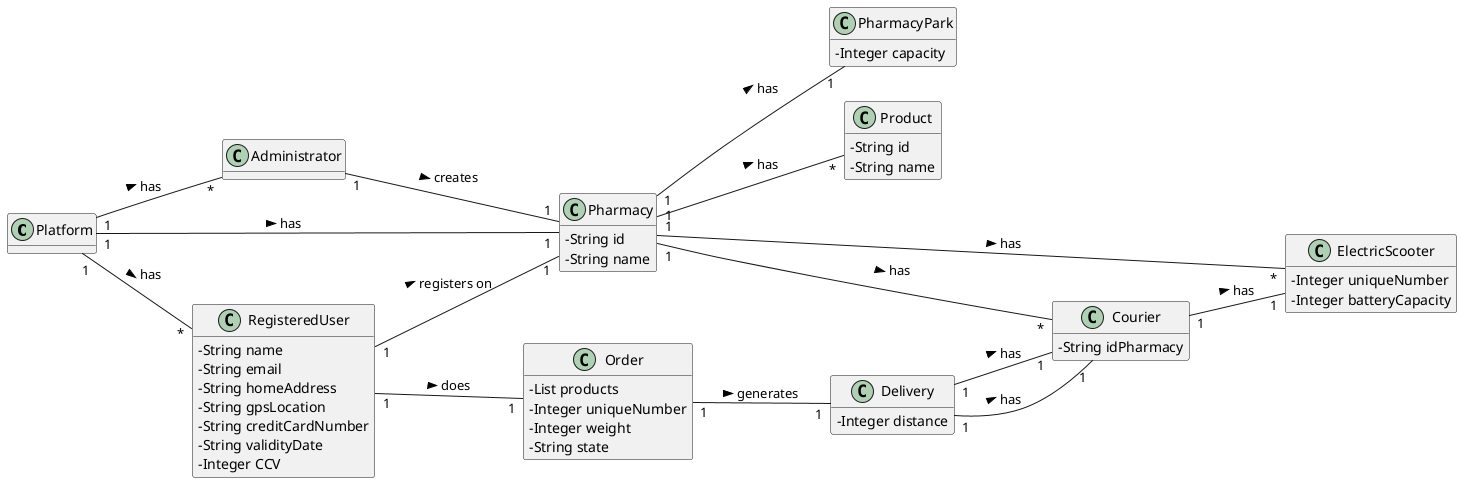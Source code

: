 @startuml
skinparam classAttributeIconSize 0
hide methods
left to right direction

class Platform {

}


class Administrator {

}

class Courier {
  -String idPharmacy
}

class ElectricScooter {
  -Integer uniqueNumber
  -Integer batteryCapacity

}

class Pharmacy {
  -String id
  -String name
}

class PharmacyPark {
  -Integer capacity

}

class RegisteredUser {
  -String name
  -String email
  -String homeAddress
  -String gpsLocation
  -String creditCardNumber
  -String validityDate
  -Integer CCV
}

class Product {
  -String id
  -String name
}

class Order {
    -List products
    -Integer uniqueNumber
    -Integer weight
    -String state
}

class Delivery {
    -Integer distance
}


Platform "1" -- "*" Administrator : has >

Platform "1" -- "*" RegisteredUser : has >


Platform "1" -- "1" Pharmacy : has >

Administrator "1" -- "1" Pharmacy : creates >

RegisteredUser "1" -- "1" Pharmacy : registers on >

RegisteredUser "1" -- "1" Order : does >

Order "1" -- "1" Delivery : generates >

Pharmacy "1" -- "1" PharmacyPark : has >

Pharmacy "1" -- "*" Courier : has >

Pharmacy "1" -- "*" Product : has >

Courier "1" -- "1" ElectricScooter : has >

Pharmacy "1" -- "*" ElectricScooter : has >

Delivery "1" -- "1" Courier : has >
Delivery "1" -- "1" Courier : has >
@enduml
